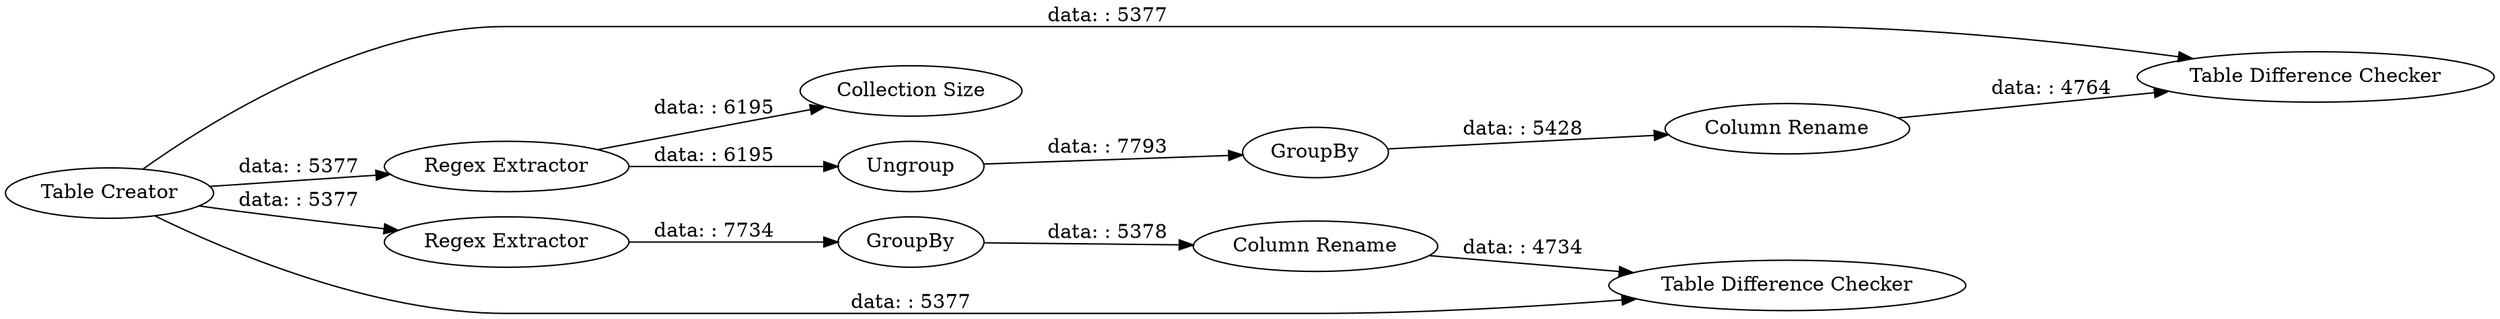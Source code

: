 digraph {
	"-7981190138415759283_136" [label="Column Rename"]
	"-7981190138415759283_134" [label=GroupBy]
	"-7981190138415759283_139" [label="Table Difference Checker"]
	"-7981190138415759283_138" [label="Column Rename"]
	"-7981190138415759283_130" [label="Regex Extractor"]
	"-7981190138415759283_131" [label="Collection Size"]
	"-7981190138415759283_133" [label=Ungroup]
	"-7981190138415759283_132" [label="Regex Extractor"]
	"-7981190138415759283_135" [label="Table Difference Checker"]
	"-7981190138415759283_137" [label=GroupBy]
	"-7981190138415759283_129" [label="Table Creator"]
	"-7981190138415759283_134" -> "-7981190138415759283_136" [label="data: : 5378"]
	"-7981190138415759283_133" -> "-7981190138415759283_137" [label="data: : 7793"]
	"-7981190138415759283_132" -> "-7981190138415759283_134" [label="data: : 7734"]
	"-7981190138415759283_130" -> "-7981190138415759283_131" [label="data: : 6195"]
	"-7981190138415759283_138" -> "-7981190138415759283_139" [label="data: : 4764"]
	"-7981190138415759283_129" -> "-7981190138415759283_135" [label="data: : 5377"]
	"-7981190138415759283_130" -> "-7981190138415759283_133" [label="data: : 6195"]
	"-7981190138415759283_129" -> "-7981190138415759283_132" [label="data: : 5377"]
	"-7981190138415759283_129" -> "-7981190138415759283_130" [label="data: : 5377"]
	"-7981190138415759283_129" -> "-7981190138415759283_139" [label="data: : 5377"]
	"-7981190138415759283_136" -> "-7981190138415759283_135" [label="data: : 4734"]
	"-7981190138415759283_137" -> "-7981190138415759283_138" [label="data: : 5428"]
	rankdir=LR
}
